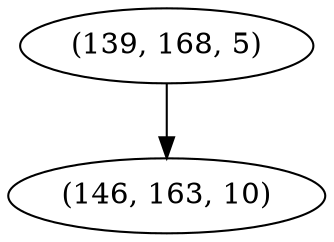 digraph tree {
    "(139, 168, 5)";
    "(146, 163, 10)";
    "(139, 168, 5)" -> "(146, 163, 10)";
}
